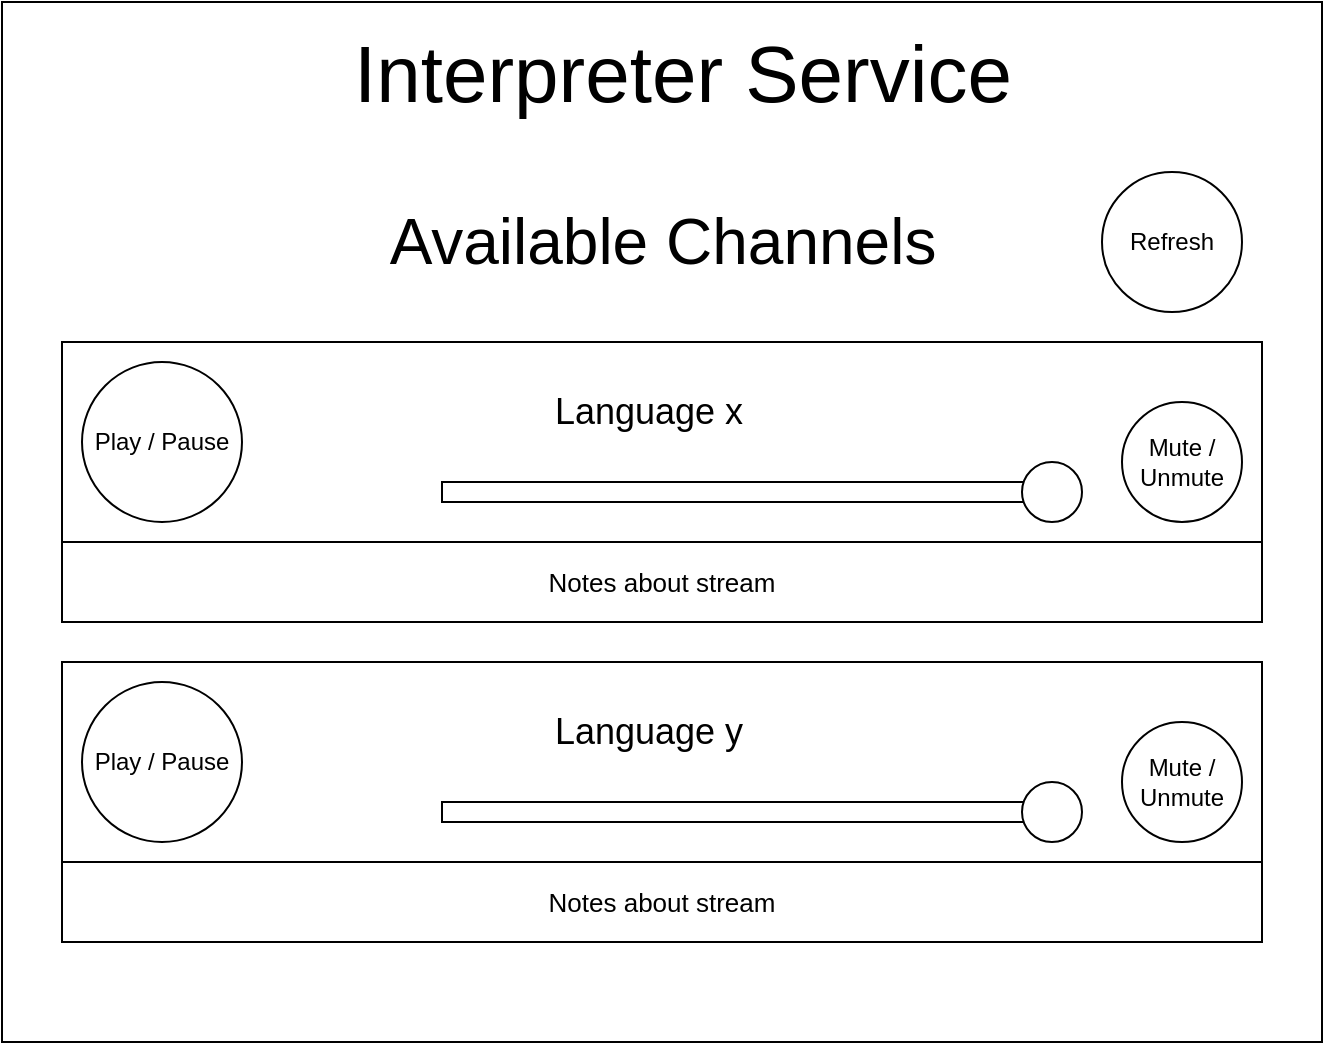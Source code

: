 <mxfile version="14.9.6" type="device"><diagram id="5la0EuKuSr1FQxLm1cf7" name="Seite-1"><mxGraphModel dx="1086" dy="926" grid="1" gridSize="10" guides="1" tooltips="1" connect="1" arrows="1" fold="1" page="1" pageScale="1" pageWidth="827" pageHeight="1169" math="0" shadow="0"><root><mxCell id="0"/><mxCell id="1" parent="0"/><mxCell id="Md-ciCq9bXXZMt8UOJGo-23" value="" style="rounded=0;whiteSpace=wrap;html=1;" vertex="1" parent="1"><mxGeometry x="90" y="430" width="660" height="520" as="geometry"/></mxCell><mxCell id="Md-ciCq9bXXZMt8UOJGo-2" value="" style="rounded=0;whiteSpace=wrap;html=1;" vertex="1" parent="1"><mxGeometry x="120" y="600" width="600" height="100" as="geometry"/></mxCell><mxCell id="Md-ciCq9bXXZMt8UOJGo-3" value="Play / Pause" style="ellipse;whiteSpace=wrap;html=1;aspect=fixed;" vertex="1" parent="1"><mxGeometry x="130" y="610" width="80" height="80" as="geometry"/></mxCell><mxCell id="Md-ciCq9bXXZMt8UOJGo-6" value="" style="rounded=0;whiteSpace=wrap;html=1;" vertex="1" parent="1"><mxGeometry x="310" y="670" width="310" height="10" as="geometry"/></mxCell><mxCell id="Md-ciCq9bXXZMt8UOJGo-7" value="" style="ellipse;whiteSpace=wrap;html=1;aspect=fixed;" vertex="1" parent="1"><mxGeometry x="600" y="660" width="30" height="30" as="geometry"/></mxCell><mxCell id="Md-ciCq9bXXZMt8UOJGo-9" value="Mute / Unmute" style="ellipse;whiteSpace=wrap;html=1;aspect=fixed;" vertex="1" parent="1"><mxGeometry x="650" y="630" width="60" height="60" as="geometry"/></mxCell><mxCell id="Md-ciCq9bXXZMt8UOJGo-10" value="&lt;font style=&quot;font-size: 18px&quot;&gt;Language x&lt;/font&gt;" style="text;html=1;strokeColor=none;fillColor=none;align=center;verticalAlign=middle;whiteSpace=wrap;rounded=0;" vertex="1" parent="1"><mxGeometry x="308" y="610" width="211" height="50" as="geometry"/></mxCell><mxCell id="Md-ciCq9bXXZMt8UOJGo-11" value="Refresh" style="ellipse;whiteSpace=wrap;html=1;aspect=fixed;" vertex="1" parent="1"><mxGeometry x="640" y="515" width="70" height="70" as="geometry"/></mxCell><mxCell id="Md-ciCq9bXXZMt8UOJGo-12" value="&lt;font style=&quot;font-size: 13px&quot;&gt;Notes about stream&lt;/font&gt;" style="rounded=0;whiteSpace=wrap;html=1;" vertex="1" parent="1"><mxGeometry x="120" y="700" width="600" height="40" as="geometry"/></mxCell><mxCell id="Md-ciCq9bXXZMt8UOJGo-13" value="" style="rounded=0;whiteSpace=wrap;html=1;" vertex="1" parent="1"><mxGeometry x="120" y="760" width="600" height="100" as="geometry"/></mxCell><mxCell id="Md-ciCq9bXXZMt8UOJGo-14" value="Play / Pause" style="ellipse;whiteSpace=wrap;html=1;aspect=fixed;" vertex="1" parent="1"><mxGeometry x="130" y="770" width="80" height="80" as="geometry"/></mxCell><mxCell id="Md-ciCq9bXXZMt8UOJGo-15" value="" style="rounded=0;whiteSpace=wrap;html=1;" vertex="1" parent="1"><mxGeometry x="310" y="830" width="310" height="10" as="geometry"/></mxCell><mxCell id="Md-ciCq9bXXZMt8UOJGo-16" value="" style="ellipse;whiteSpace=wrap;html=1;aspect=fixed;" vertex="1" parent="1"><mxGeometry x="600" y="820" width="30" height="30" as="geometry"/></mxCell><mxCell id="Md-ciCq9bXXZMt8UOJGo-17" value="Mute / Unmute" style="ellipse;whiteSpace=wrap;html=1;aspect=fixed;" vertex="1" parent="1"><mxGeometry x="650" y="790" width="60" height="60" as="geometry"/></mxCell><mxCell id="Md-ciCq9bXXZMt8UOJGo-18" value="&lt;font style=&quot;font-size: 18px&quot;&gt;Language y&lt;/font&gt;" style="text;html=1;strokeColor=none;fillColor=none;align=center;verticalAlign=middle;whiteSpace=wrap;rounded=0;" vertex="1" parent="1"><mxGeometry x="308" y="770" width="211" height="50" as="geometry"/></mxCell><mxCell id="Md-ciCq9bXXZMt8UOJGo-19" value="&lt;font style=&quot;font-size: 13px&quot;&gt;Notes about stream&lt;/font&gt;" style="rounded=0;whiteSpace=wrap;html=1;" vertex="1" parent="1"><mxGeometry x="120" y="860" width="600" height="40" as="geometry"/></mxCell><mxCell id="Md-ciCq9bXXZMt8UOJGo-20" value="&lt;font style=&quot;font-size: 32px&quot;&gt;Available Channels&lt;/font&gt;" style="text;html=1;align=center;verticalAlign=middle;resizable=0;points=[];autosize=1;strokeColor=none;" vertex="1" parent="1"><mxGeometry x="275" y="535" width="290" height="30" as="geometry"/></mxCell><mxCell id="Md-ciCq9bXXZMt8UOJGo-21" value="&lt;font style=&quot;font-size: 40px&quot;&gt;Interpreter Service&lt;/font&gt;" style="text;html=1;align=center;verticalAlign=middle;resizable=0;points=[];autosize=1;strokeColor=none;" vertex="1" parent="1"><mxGeometry x="260" y="450" width="340" height="30" as="geometry"/></mxCell></root></mxGraphModel></diagram></mxfile>